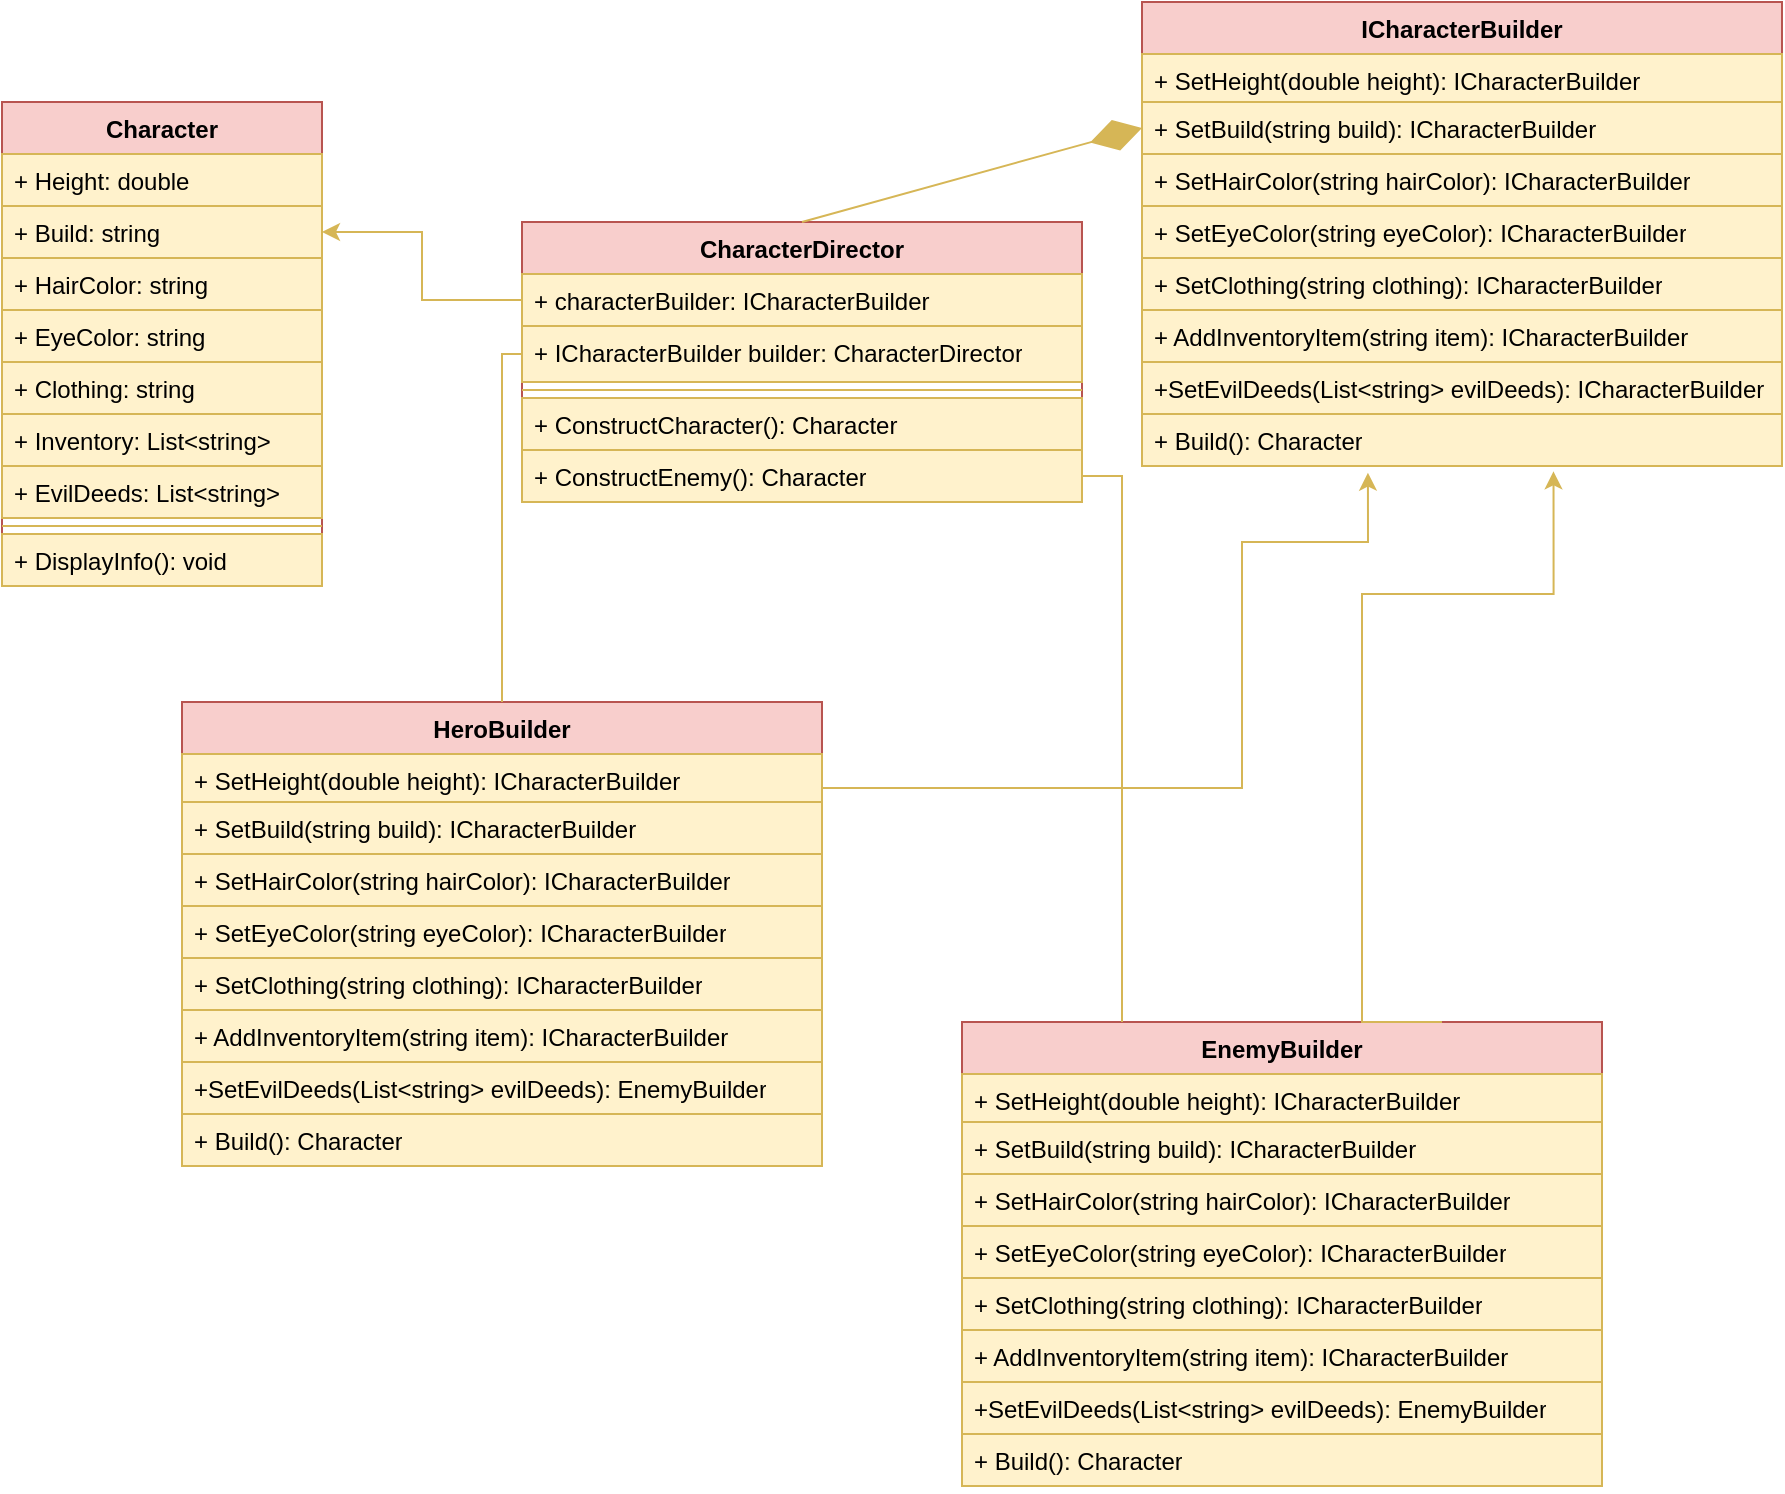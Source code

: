 <mxfile version="23.1.6" type="device">
  <diagram name="Сторінка-1" id="WJScqBtYGZm8YFtu4anx">
    <mxGraphModel dx="1961" dy="600" grid="1" gridSize="10" guides="1" tooltips="1" connect="1" arrows="1" fold="1" page="1" pageScale="1" pageWidth="827" pageHeight="1169" math="0" shadow="0">
      <root>
        <mxCell id="0" />
        <mxCell id="1" parent="0" />
        <mxCell id="HUr_2GC_A6K6m_PIdJ-a-1" value="Character" style="swimlane;fontStyle=1;align=center;verticalAlign=top;childLayout=stackLayout;horizontal=1;startSize=26;horizontalStack=0;resizeParent=1;resizeParentMax=0;resizeLast=0;collapsible=1;marginBottom=0;whiteSpace=wrap;html=1;fillColor=#f8cecc;strokeColor=#b85450;" vertex="1" parent="1">
          <mxGeometry x="-10" y="70" width="160" height="242" as="geometry" />
        </mxCell>
        <mxCell id="HUr_2GC_A6K6m_PIdJ-a-2" value="+ Height: double" style="text;strokeColor=#d6b656;fillColor=#fff2cc;align=left;verticalAlign=top;spacingLeft=4;spacingRight=4;overflow=hidden;rotatable=0;points=[[0,0.5],[1,0.5]];portConstraint=eastwest;whiteSpace=wrap;html=1;" vertex="1" parent="HUr_2GC_A6K6m_PIdJ-a-1">
          <mxGeometry y="26" width="160" height="26" as="geometry" />
        </mxCell>
        <mxCell id="HUr_2GC_A6K6m_PIdJ-a-5" value="+ Build: string" style="text;strokeColor=#d6b656;fillColor=#fff2cc;align=left;verticalAlign=top;spacingLeft=4;spacingRight=4;overflow=hidden;rotatable=0;points=[[0,0.5],[1,0.5]];portConstraint=eastwest;whiteSpace=wrap;html=1;" vertex="1" parent="HUr_2GC_A6K6m_PIdJ-a-1">
          <mxGeometry y="52" width="160" height="26" as="geometry" />
        </mxCell>
        <mxCell id="HUr_2GC_A6K6m_PIdJ-a-8" value="+ HairColor: string" style="text;strokeColor=#d6b656;fillColor=#fff2cc;align=left;verticalAlign=top;spacingLeft=4;spacingRight=4;overflow=hidden;rotatable=0;points=[[0,0.5],[1,0.5]];portConstraint=eastwest;whiteSpace=wrap;html=1;" vertex="1" parent="HUr_2GC_A6K6m_PIdJ-a-1">
          <mxGeometry y="78" width="160" height="26" as="geometry" />
        </mxCell>
        <mxCell id="HUr_2GC_A6K6m_PIdJ-a-7" value="+ EyeColor: string" style="text;strokeColor=#d6b656;fillColor=#fff2cc;align=left;verticalAlign=top;spacingLeft=4;spacingRight=4;overflow=hidden;rotatable=0;points=[[0,0.5],[1,0.5]];portConstraint=eastwest;whiteSpace=wrap;html=1;" vertex="1" parent="HUr_2GC_A6K6m_PIdJ-a-1">
          <mxGeometry y="104" width="160" height="26" as="geometry" />
        </mxCell>
        <mxCell id="HUr_2GC_A6K6m_PIdJ-a-9" value="+ Clothing: string" style="text;strokeColor=#d6b656;fillColor=#fff2cc;align=left;verticalAlign=top;spacingLeft=4;spacingRight=4;overflow=hidden;rotatable=0;points=[[0,0.5],[1,0.5]];portConstraint=eastwest;whiteSpace=wrap;html=1;" vertex="1" parent="HUr_2GC_A6K6m_PIdJ-a-1">
          <mxGeometry y="130" width="160" height="26" as="geometry" />
        </mxCell>
        <mxCell id="HUr_2GC_A6K6m_PIdJ-a-10" value="+ Inventory: List&amp;lt;string&amp;gt;" style="text;strokeColor=#d6b656;fillColor=#fff2cc;align=left;verticalAlign=top;spacingLeft=4;spacingRight=4;overflow=hidden;rotatable=0;points=[[0,0.5],[1,0.5]];portConstraint=eastwest;whiteSpace=wrap;html=1;" vertex="1" parent="HUr_2GC_A6K6m_PIdJ-a-1">
          <mxGeometry y="156" width="160" height="26" as="geometry" />
        </mxCell>
        <mxCell id="HUr_2GC_A6K6m_PIdJ-a-6" value="+ EvilDeeds: List&amp;lt;string&amp;gt;" style="text;strokeColor=#d6b656;fillColor=#fff2cc;align=left;verticalAlign=top;spacingLeft=4;spacingRight=4;overflow=hidden;rotatable=0;points=[[0,0.5],[1,0.5]];portConstraint=eastwest;whiteSpace=wrap;html=1;" vertex="1" parent="HUr_2GC_A6K6m_PIdJ-a-1">
          <mxGeometry y="182" width="160" height="26" as="geometry" />
        </mxCell>
        <mxCell id="HUr_2GC_A6K6m_PIdJ-a-3" value="" style="line;strokeWidth=1;fillColor=#fff2cc;align=left;verticalAlign=middle;spacingTop=-1;spacingLeft=3;spacingRight=3;rotatable=0;labelPosition=right;points=[];portConstraint=eastwest;strokeColor=#d6b656;" vertex="1" parent="HUr_2GC_A6K6m_PIdJ-a-1">
          <mxGeometry y="208" width="160" height="8" as="geometry" />
        </mxCell>
        <mxCell id="HUr_2GC_A6K6m_PIdJ-a-4" value="+ DisplayInfo(): void" style="text;strokeColor=#d6b656;fillColor=#fff2cc;align=left;verticalAlign=top;spacingLeft=4;spacingRight=4;overflow=hidden;rotatable=0;points=[[0,0.5],[1,0.5]];portConstraint=eastwest;whiteSpace=wrap;html=1;" vertex="1" parent="HUr_2GC_A6K6m_PIdJ-a-1">
          <mxGeometry y="216" width="160" height="26" as="geometry" />
        </mxCell>
        <mxCell id="HUr_2GC_A6K6m_PIdJ-a-11" value="ICharacterBuilder" style="swimlane;fontStyle=1;align=center;verticalAlign=top;childLayout=stackLayout;horizontal=1;startSize=26;horizontalStack=0;resizeParent=1;resizeParentMax=0;resizeLast=0;collapsible=1;marginBottom=0;whiteSpace=wrap;html=1;fillColor=#f8cecc;strokeColor=#b85450;" vertex="1" parent="1">
          <mxGeometry x="560" y="20" width="320" height="232" as="geometry" />
        </mxCell>
        <mxCell id="HUr_2GC_A6K6m_PIdJ-a-12" value="&lt;font style=&quot;&quot; face=&quot;Helvetica&quot;&gt;+&amp;nbsp;SetHeight(double height): ICharacterBuilder&lt;/font&gt;" style="text;strokeColor=#d6b656;fillColor=#fff2cc;align=left;verticalAlign=top;spacingLeft=4;spacingRight=4;overflow=hidden;rotatable=0;points=[[0,0.5],[1,0.5]];portConstraint=eastwest;whiteSpace=wrap;html=1;" vertex="1" parent="HUr_2GC_A6K6m_PIdJ-a-11">
          <mxGeometry y="26" width="320" height="24" as="geometry" />
        </mxCell>
        <mxCell id="HUr_2GC_A6K6m_PIdJ-a-13" value="+&amp;nbsp;SetBuild(string build): ICharacterBuilder" style="text;strokeColor=#d6b656;fillColor=#fff2cc;align=left;verticalAlign=top;spacingLeft=4;spacingRight=4;overflow=hidden;rotatable=0;points=[[0,0.5],[1,0.5]];portConstraint=eastwest;whiteSpace=wrap;html=1;" vertex="1" parent="HUr_2GC_A6K6m_PIdJ-a-11">
          <mxGeometry y="50" width="320" height="26" as="geometry" />
        </mxCell>
        <mxCell id="HUr_2GC_A6K6m_PIdJ-a-14" value="+ SetHairColor(string hairColor): ICharacterBuilder" style="text;strokeColor=#d6b656;fillColor=#fff2cc;align=left;verticalAlign=top;spacingLeft=4;spacingRight=4;overflow=hidden;rotatable=0;points=[[0,0.5],[1,0.5]];portConstraint=eastwest;whiteSpace=wrap;html=1;" vertex="1" parent="HUr_2GC_A6K6m_PIdJ-a-11">
          <mxGeometry y="76" width="320" height="26" as="geometry" />
        </mxCell>
        <mxCell id="HUr_2GC_A6K6m_PIdJ-a-15" value="+ SetEyeColor(string eyeColor): ICharacterBuilder" style="text;strokeColor=#d6b656;fillColor=#fff2cc;align=left;verticalAlign=top;spacingLeft=4;spacingRight=4;overflow=hidden;rotatable=0;points=[[0,0.5],[1,0.5]];portConstraint=eastwest;whiteSpace=wrap;html=1;" vertex="1" parent="HUr_2GC_A6K6m_PIdJ-a-11">
          <mxGeometry y="102" width="320" height="26" as="geometry" />
        </mxCell>
        <mxCell id="HUr_2GC_A6K6m_PIdJ-a-16" value="+ SetClothing(string clothing): ICharacterBuilder" style="text;strokeColor=#d6b656;fillColor=#fff2cc;align=left;verticalAlign=top;spacingLeft=4;spacingRight=4;overflow=hidden;rotatable=0;points=[[0,0.5],[1,0.5]];portConstraint=eastwest;whiteSpace=wrap;html=1;" vertex="1" parent="HUr_2GC_A6K6m_PIdJ-a-11">
          <mxGeometry y="128" width="320" height="26" as="geometry" />
        </mxCell>
        <mxCell id="HUr_2GC_A6K6m_PIdJ-a-17" value="+ AddInventoryItem(string item): ICharacterBuilder" style="text;strokeColor=#d6b656;fillColor=#fff2cc;align=left;verticalAlign=top;spacingLeft=4;spacingRight=4;overflow=hidden;rotatable=0;points=[[0,0.5],[1,0.5]];portConstraint=eastwest;whiteSpace=wrap;html=1;" vertex="1" parent="HUr_2GC_A6K6m_PIdJ-a-11">
          <mxGeometry y="154" width="320" height="26" as="geometry" />
        </mxCell>
        <mxCell id="HUr_2GC_A6K6m_PIdJ-a-18" value="+SetEvilDeeds(List&amp;lt;string&amp;gt; evilDeeds): ICharacterBuilder" style="text;strokeColor=#d6b656;fillColor=#fff2cc;align=left;verticalAlign=top;spacingLeft=4;spacingRight=4;overflow=hidden;rotatable=0;points=[[0,0.5],[1,0.5]];portConstraint=eastwest;whiteSpace=wrap;html=1;" vertex="1" parent="HUr_2GC_A6K6m_PIdJ-a-11">
          <mxGeometry y="180" width="320" height="26" as="geometry" />
        </mxCell>
        <mxCell id="HUr_2GC_A6K6m_PIdJ-a-20" value="+ Build(): Character" style="text;strokeColor=#d6b656;fillColor=#fff2cc;align=left;verticalAlign=top;spacingLeft=4;spacingRight=4;overflow=hidden;rotatable=0;points=[[0,0.5],[1,0.5]];portConstraint=eastwest;whiteSpace=wrap;html=1;" vertex="1" parent="HUr_2GC_A6K6m_PIdJ-a-11">
          <mxGeometry y="206" width="320" height="26" as="geometry" />
        </mxCell>
        <mxCell id="HUr_2GC_A6K6m_PIdJ-a-21" value="CharacterDirector" style="swimlane;fontStyle=1;align=center;verticalAlign=top;childLayout=stackLayout;horizontal=1;startSize=26;horizontalStack=0;resizeParent=1;resizeParentMax=0;resizeLast=0;collapsible=1;marginBottom=0;whiteSpace=wrap;html=1;fillColor=#f8cecc;strokeColor=#b85450;" vertex="1" parent="1">
          <mxGeometry x="250" y="130" width="280" height="140" as="geometry" />
        </mxCell>
        <mxCell id="HUr_2GC_A6K6m_PIdJ-a-22" value="+ characterBuilder: ICharacterBuilder" style="text;strokeColor=#d6b656;fillColor=#fff2cc;align=left;verticalAlign=top;spacingLeft=4;spacingRight=4;overflow=hidden;rotatable=0;points=[[0,0.5],[1,0.5]];portConstraint=eastwest;whiteSpace=wrap;html=1;" vertex="1" parent="HUr_2GC_A6K6m_PIdJ-a-21">
          <mxGeometry y="26" width="280" height="26" as="geometry" />
        </mxCell>
        <mxCell id="HUr_2GC_A6K6m_PIdJ-a-32" value="+ ICharacterBuilder builder: CharacterDirector" style="text;strokeColor=#d6b656;fillColor=#fff2cc;align=left;verticalAlign=top;spacingLeft=4;spacingRight=4;overflow=hidden;rotatable=0;points=[[0,0.5],[1,0.5]];portConstraint=eastwest;whiteSpace=wrap;html=1;" vertex="1" parent="HUr_2GC_A6K6m_PIdJ-a-21">
          <mxGeometry y="52" width="280" height="28" as="geometry" />
        </mxCell>
        <mxCell id="HUr_2GC_A6K6m_PIdJ-a-29" value="" style="line;strokeWidth=1;fillColor=#fff2cc;align=left;verticalAlign=middle;spacingTop=-1;spacingLeft=3;spacingRight=3;rotatable=0;labelPosition=right;points=[];portConstraint=eastwest;strokeColor=#d6b656;" vertex="1" parent="HUr_2GC_A6K6m_PIdJ-a-21">
          <mxGeometry y="80" width="280" height="8" as="geometry" />
        </mxCell>
        <mxCell id="HUr_2GC_A6K6m_PIdJ-a-30" value="+ ConstructCharacter(): Character" style="text;strokeColor=#d6b656;fillColor=#fff2cc;align=left;verticalAlign=top;spacingLeft=4;spacingRight=4;overflow=hidden;rotatable=0;points=[[0,0.5],[1,0.5]];portConstraint=eastwest;whiteSpace=wrap;html=1;" vertex="1" parent="HUr_2GC_A6K6m_PIdJ-a-21">
          <mxGeometry y="88" width="280" height="26" as="geometry" />
        </mxCell>
        <mxCell id="HUr_2GC_A6K6m_PIdJ-a-31" value="+ ConstructEnemy(): Character" style="text;strokeColor=#d6b656;fillColor=#fff2cc;align=left;verticalAlign=top;spacingLeft=4;spacingRight=4;overflow=hidden;rotatable=0;points=[[0,0.5],[1,0.5]];portConstraint=eastwest;whiteSpace=wrap;html=1;" vertex="1" parent="HUr_2GC_A6K6m_PIdJ-a-21">
          <mxGeometry y="114" width="280" height="26" as="geometry" />
        </mxCell>
        <mxCell id="HUr_2GC_A6K6m_PIdJ-a-44" value="EnemyBuilder" style="swimlane;fontStyle=1;align=center;verticalAlign=top;childLayout=stackLayout;horizontal=1;startSize=26;horizontalStack=0;resizeParent=1;resizeParentMax=0;resizeLast=0;collapsible=1;marginBottom=0;whiteSpace=wrap;html=1;fillColor=#f8cecc;strokeColor=#b85450;" vertex="1" parent="1">
          <mxGeometry x="470" y="530" width="320" height="232" as="geometry" />
        </mxCell>
        <mxCell id="HUr_2GC_A6K6m_PIdJ-a-45" value="&lt;font style=&quot;&quot; face=&quot;Helvetica&quot;&gt;+&amp;nbsp;SetHeight(double height): ICharacterBuilder&lt;/font&gt;" style="text;strokeColor=#d6b656;fillColor=#fff2cc;align=left;verticalAlign=top;spacingLeft=4;spacingRight=4;overflow=hidden;rotatable=0;points=[[0,0.5],[1,0.5]];portConstraint=eastwest;whiteSpace=wrap;html=1;" vertex="1" parent="HUr_2GC_A6K6m_PIdJ-a-44">
          <mxGeometry y="26" width="320" height="24" as="geometry" />
        </mxCell>
        <mxCell id="HUr_2GC_A6K6m_PIdJ-a-46" value="+&amp;nbsp;SetBuild(string build): ICharacterBuilder" style="text;strokeColor=#d6b656;fillColor=#fff2cc;align=left;verticalAlign=top;spacingLeft=4;spacingRight=4;overflow=hidden;rotatable=0;points=[[0,0.5],[1,0.5]];portConstraint=eastwest;whiteSpace=wrap;html=1;" vertex="1" parent="HUr_2GC_A6K6m_PIdJ-a-44">
          <mxGeometry y="50" width="320" height="26" as="geometry" />
        </mxCell>
        <mxCell id="HUr_2GC_A6K6m_PIdJ-a-47" value="+ SetHairColor(string hairColor): ICharacterBuilder" style="text;strokeColor=#d6b656;fillColor=#fff2cc;align=left;verticalAlign=top;spacingLeft=4;spacingRight=4;overflow=hidden;rotatable=0;points=[[0,0.5],[1,0.5]];portConstraint=eastwest;whiteSpace=wrap;html=1;" vertex="1" parent="HUr_2GC_A6K6m_PIdJ-a-44">
          <mxGeometry y="76" width="320" height="26" as="geometry" />
        </mxCell>
        <mxCell id="HUr_2GC_A6K6m_PIdJ-a-48" value="+ SetEyeColor(string eyeColor): ICharacterBuilder" style="text;strokeColor=#d6b656;fillColor=#fff2cc;align=left;verticalAlign=top;spacingLeft=4;spacingRight=4;overflow=hidden;rotatable=0;points=[[0,0.5],[1,0.5]];portConstraint=eastwest;whiteSpace=wrap;html=1;" vertex="1" parent="HUr_2GC_A6K6m_PIdJ-a-44">
          <mxGeometry y="102" width="320" height="26" as="geometry" />
        </mxCell>
        <mxCell id="HUr_2GC_A6K6m_PIdJ-a-49" value="+ SetClothing(string clothing): ICharacterBuilder" style="text;strokeColor=#d6b656;fillColor=#fff2cc;align=left;verticalAlign=top;spacingLeft=4;spacingRight=4;overflow=hidden;rotatable=0;points=[[0,0.5],[1,0.5]];portConstraint=eastwest;whiteSpace=wrap;html=1;" vertex="1" parent="HUr_2GC_A6K6m_PIdJ-a-44">
          <mxGeometry y="128" width="320" height="26" as="geometry" />
        </mxCell>
        <mxCell id="HUr_2GC_A6K6m_PIdJ-a-50" value="+ AddInventoryItem(string item): ICharacterBuilder" style="text;strokeColor=#d6b656;fillColor=#fff2cc;align=left;verticalAlign=top;spacingLeft=4;spacingRight=4;overflow=hidden;rotatable=0;points=[[0,0.5],[1,0.5]];portConstraint=eastwest;whiteSpace=wrap;html=1;" vertex="1" parent="HUr_2GC_A6K6m_PIdJ-a-44">
          <mxGeometry y="154" width="320" height="26" as="geometry" />
        </mxCell>
        <mxCell id="HUr_2GC_A6K6m_PIdJ-a-51" value="+SetEvilDeeds(List&amp;lt;string&amp;gt; evilDeeds): EnemyBuilder" style="text;strokeColor=#d6b656;fillColor=#fff2cc;align=left;verticalAlign=top;spacingLeft=4;spacingRight=4;overflow=hidden;rotatable=0;points=[[0,0.5],[1,0.5]];portConstraint=eastwest;whiteSpace=wrap;html=1;" vertex="1" parent="HUr_2GC_A6K6m_PIdJ-a-44">
          <mxGeometry y="180" width="320" height="26" as="geometry" />
        </mxCell>
        <mxCell id="HUr_2GC_A6K6m_PIdJ-a-52" value="+ Build(): Character" style="text;strokeColor=#d6b656;fillColor=#fff2cc;align=left;verticalAlign=top;spacingLeft=4;spacingRight=4;overflow=hidden;rotatable=0;points=[[0,0.5],[1,0.5]];portConstraint=eastwest;whiteSpace=wrap;html=1;" vertex="1" parent="HUr_2GC_A6K6m_PIdJ-a-44">
          <mxGeometry y="206" width="320" height="26" as="geometry" />
        </mxCell>
        <mxCell id="HUr_2GC_A6K6m_PIdJ-a-53" value="HeroBuilder" style="swimlane;fontStyle=1;align=center;verticalAlign=top;childLayout=stackLayout;horizontal=1;startSize=26;horizontalStack=0;resizeParent=1;resizeParentMax=0;resizeLast=0;collapsible=1;marginBottom=0;whiteSpace=wrap;html=1;fillColor=#f8cecc;strokeColor=#b85450;" vertex="1" parent="1">
          <mxGeometry x="80" y="370" width="320" height="232" as="geometry" />
        </mxCell>
        <mxCell id="HUr_2GC_A6K6m_PIdJ-a-54" value="&lt;font style=&quot;&quot; face=&quot;Helvetica&quot;&gt;+&amp;nbsp;SetHeight(double height): ICharacterBuilder&lt;/font&gt;" style="text;strokeColor=#d6b656;fillColor=#fff2cc;align=left;verticalAlign=top;spacingLeft=4;spacingRight=4;overflow=hidden;rotatable=0;points=[[0,0.5],[1,0.5]];portConstraint=eastwest;whiteSpace=wrap;html=1;" vertex="1" parent="HUr_2GC_A6K6m_PIdJ-a-53">
          <mxGeometry y="26" width="320" height="24" as="geometry" />
        </mxCell>
        <mxCell id="HUr_2GC_A6K6m_PIdJ-a-55" value="+&amp;nbsp;SetBuild(string build): ICharacterBuilder" style="text;strokeColor=#d6b656;fillColor=#fff2cc;align=left;verticalAlign=top;spacingLeft=4;spacingRight=4;overflow=hidden;rotatable=0;points=[[0,0.5],[1,0.5]];portConstraint=eastwest;whiteSpace=wrap;html=1;" vertex="1" parent="HUr_2GC_A6K6m_PIdJ-a-53">
          <mxGeometry y="50" width="320" height="26" as="geometry" />
        </mxCell>
        <mxCell id="HUr_2GC_A6K6m_PIdJ-a-56" value="+ SetHairColor(string hairColor): ICharacterBuilder" style="text;strokeColor=#d6b656;fillColor=#fff2cc;align=left;verticalAlign=top;spacingLeft=4;spacingRight=4;overflow=hidden;rotatable=0;points=[[0,0.5],[1,0.5]];portConstraint=eastwest;whiteSpace=wrap;html=1;" vertex="1" parent="HUr_2GC_A6K6m_PIdJ-a-53">
          <mxGeometry y="76" width="320" height="26" as="geometry" />
        </mxCell>
        <mxCell id="HUr_2GC_A6K6m_PIdJ-a-57" value="+ SetEyeColor(string eyeColor): ICharacterBuilder" style="text;strokeColor=#d6b656;fillColor=#fff2cc;align=left;verticalAlign=top;spacingLeft=4;spacingRight=4;overflow=hidden;rotatable=0;points=[[0,0.5],[1,0.5]];portConstraint=eastwest;whiteSpace=wrap;html=1;" vertex="1" parent="HUr_2GC_A6K6m_PIdJ-a-53">
          <mxGeometry y="102" width="320" height="26" as="geometry" />
        </mxCell>
        <mxCell id="HUr_2GC_A6K6m_PIdJ-a-58" value="+ SetClothing(string clothing): ICharacterBuilder" style="text;strokeColor=#d6b656;fillColor=#fff2cc;align=left;verticalAlign=top;spacingLeft=4;spacingRight=4;overflow=hidden;rotatable=0;points=[[0,0.5],[1,0.5]];portConstraint=eastwest;whiteSpace=wrap;html=1;" vertex="1" parent="HUr_2GC_A6K6m_PIdJ-a-53">
          <mxGeometry y="128" width="320" height="26" as="geometry" />
        </mxCell>
        <mxCell id="HUr_2GC_A6K6m_PIdJ-a-59" value="+ AddInventoryItem(string item): ICharacterBuilder" style="text;strokeColor=#d6b656;fillColor=#fff2cc;align=left;verticalAlign=top;spacingLeft=4;spacingRight=4;overflow=hidden;rotatable=0;points=[[0,0.5],[1,0.5]];portConstraint=eastwest;whiteSpace=wrap;html=1;" vertex="1" parent="HUr_2GC_A6K6m_PIdJ-a-53">
          <mxGeometry y="154" width="320" height="26" as="geometry" />
        </mxCell>
        <mxCell id="HUr_2GC_A6K6m_PIdJ-a-60" value="+SetEvilDeeds(List&amp;lt;string&amp;gt; evilDeeds): EnemyBuilder" style="text;strokeColor=#d6b656;fillColor=#fff2cc;align=left;verticalAlign=top;spacingLeft=4;spacingRight=4;overflow=hidden;rotatable=0;points=[[0,0.5],[1,0.5]];portConstraint=eastwest;whiteSpace=wrap;html=1;" vertex="1" parent="HUr_2GC_A6K6m_PIdJ-a-53">
          <mxGeometry y="180" width="320" height="26" as="geometry" />
        </mxCell>
        <mxCell id="HUr_2GC_A6K6m_PIdJ-a-61" value="+ Build(): Character" style="text;strokeColor=#d6b656;fillColor=#fff2cc;align=left;verticalAlign=top;spacingLeft=4;spacingRight=4;overflow=hidden;rotatable=0;points=[[0,0.5],[1,0.5]];portConstraint=eastwest;whiteSpace=wrap;html=1;" vertex="1" parent="HUr_2GC_A6K6m_PIdJ-a-53">
          <mxGeometry y="206" width="320" height="26" as="geometry" />
        </mxCell>
        <mxCell id="HUr_2GC_A6K6m_PIdJ-a-66" value="" style="endArrow=none;html=1;edgeStyle=orthogonalEdgeStyle;rounded=0;entryX=0.25;entryY=0;entryDx=0;entryDy=0;fillColor=#fff2cc;strokeColor=#d6b656;" edge="1" parent="1" source="HUr_2GC_A6K6m_PIdJ-a-31" target="HUr_2GC_A6K6m_PIdJ-a-44">
          <mxGeometry relative="1" as="geometry">
            <mxPoint x="310" y="480" as="sourcePoint" />
            <mxPoint x="470" y="480" as="targetPoint" />
            <Array as="points" />
          </mxGeometry>
        </mxCell>
        <mxCell id="HUr_2GC_A6K6m_PIdJ-a-73" value="" style="endArrow=none;html=1;edgeStyle=orthogonalEdgeStyle;rounded=0;exitX=0;exitY=0.5;exitDx=0;exitDy=0;entryX=0.5;entryY=0;entryDx=0;entryDy=0;fillColor=#fff2cc;strokeColor=#d6b656;" edge="1" parent="1" source="HUr_2GC_A6K6m_PIdJ-a-32" target="HUr_2GC_A6K6m_PIdJ-a-53">
          <mxGeometry relative="1" as="geometry">
            <mxPoint x="200" y="312" as="sourcePoint" />
            <mxPoint x="360" y="312" as="targetPoint" />
          </mxGeometry>
        </mxCell>
        <mxCell id="HUr_2GC_A6K6m_PIdJ-a-76" value="" style="endArrow=diamondThin;endFill=1;endSize=24;html=1;rounded=0;exitX=0.5;exitY=0;exitDx=0;exitDy=0;entryX=0;entryY=0.5;entryDx=0;entryDy=0;fillColor=#fff2cc;strokeColor=#d6b656;" edge="1" parent="1" source="HUr_2GC_A6K6m_PIdJ-a-21" target="HUr_2GC_A6K6m_PIdJ-a-13">
          <mxGeometry width="160" relative="1" as="geometry">
            <mxPoint x="350" y="50" as="sourcePoint" />
            <mxPoint x="510" y="50" as="targetPoint" />
          </mxGeometry>
        </mxCell>
        <mxCell id="HUr_2GC_A6K6m_PIdJ-a-77" style="edgeStyle=orthogonalEdgeStyle;rounded=0;orthogonalLoop=1;jettySize=auto;html=1;exitX=0.75;exitY=0;exitDx=0;exitDy=0;entryX=0.643;entryY=1.103;entryDx=0;entryDy=0;entryPerimeter=0;fillColor=#fff2cc;strokeColor=#d6b656;" edge="1" parent="1" source="HUr_2GC_A6K6m_PIdJ-a-44" target="HUr_2GC_A6K6m_PIdJ-a-20">
          <mxGeometry relative="1" as="geometry">
            <Array as="points">
              <mxPoint x="670" y="316" />
              <mxPoint x="766" y="316" />
            </Array>
          </mxGeometry>
        </mxCell>
        <mxCell id="HUr_2GC_A6K6m_PIdJ-a-78" style="edgeStyle=orthogonalEdgeStyle;rounded=0;orthogonalLoop=1;jettySize=auto;html=1;exitX=1;exitY=0.5;exitDx=0;exitDy=0;entryX=0.353;entryY=1.128;entryDx=0;entryDy=0;entryPerimeter=0;fillColor=#fff2cc;strokeColor=#d6b656;" edge="1" parent="1" source="HUr_2GC_A6K6m_PIdJ-a-55" target="HUr_2GC_A6K6m_PIdJ-a-20">
          <mxGeometry relative="1" as="geometry">
            <Array as="points">
              <mxPoint x="400" y="413" />
              <mxPoint x="610" y="413" />
              <mxPoint x="610" y="290" />
              <mxPoint x="673" y="290" />
            </Array>
          </mxGeometry>
        </mxCell>
        <mxCell id="HUr_2GC_A6K6m_PIdJ-a-79" style="edgeStyle=orthogonalEdgeStyle;rounded=0;orthogonalLoop=1;jettySize=auto;html=1;exitX=0;exitY=0.5;exitDx=0;exitDy=0;entryX=1;entryY=0.5;entryDx=0;entryDy=0;fillColor=#fff2cc;strokeColor=#d6b656;" edge="1" parent="1" source="HUr_2GC_A6K6m_PIdJ-a-22" target="HUr_2GC_A6K6m_PIdJ-a-5">
          <mxGeometry relative="1" as="geometry" />
        </mxCell>
      </root>
    </mxGraphModel>
  </diagram>
</mxfile>
